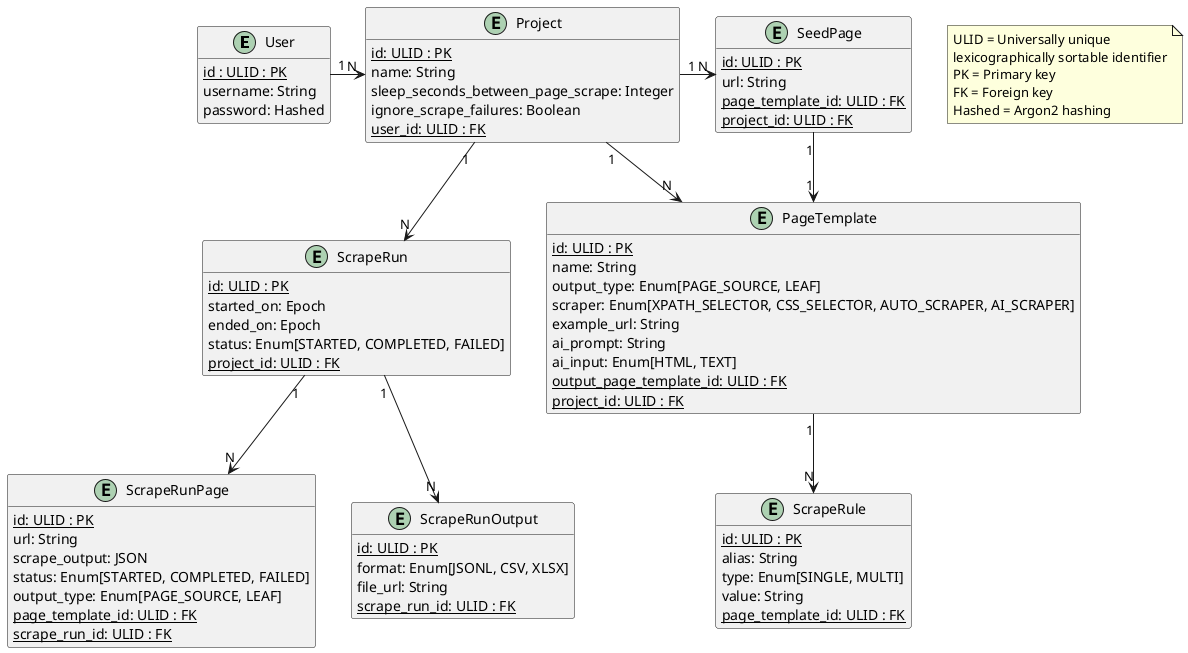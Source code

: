 @startuml
entity User {
    {static} id : ULID : PK
    username: String
    password: Hashed
}
entity Project {
    {static} id: ULID : PK
    name: String
    sleep_seconds_between_page_scrape: Integer
    ignore_scrape_failures: Boolean
    {static} user_id: ULID : FK
}
entity PageTemplate {
    {static} id: ULID : PK
    name: String
    output_type: Enum[PAGE_SOURCE, LEAF]
    scraper: Enum[XPATH_SELECTOR, CSS_SELECTOR, AUTO_SCRAPER, AI_SCRAPER]
    example_url: String
    ai_prompt: String
    ai_input: Enum[HTML, TEXT]
    {static} output_page_template_id: ULID : FK
    {static} project_id: ULID : FK
}
entity ScrapeRule {
    {static} id: ULID : PK
    alias: String
    type: Enum[SINGLE, MULTI]
    value: String
    {static} page_template_id: ULID : FK
}
entity SeedPage {
    {static} id: ULID : PK
    url: String
    {static} page_template_id: ULID : FK
    {static} project_id: ULID : FK
}
entity ScrapeRun {
    {static} id: ULID : PK
    started_on: Epoch
    ended_on: Epoch
    status: Enum[STARTED, COMPLETED, FAILED]
    {static} project_id: ULID : FK
}
entity ScrapeRunPage {
    {static} id: ULID : PK
    url: String
    scrape_output: JSON
    status: Enum[STARTED, COMPLETED, FAILED]
    output_type: Enum[PAGE_SOURCE, LEAF]
    {static} page_template_id: ULID : FK
    {static} scrape_run_id: ULID : FK
}
entity ScrapeRunOutput {
    {static} id: ULID : PK
    format: Enum[JSONL, CSV, XLSX]
    file_url: String
    {static} scrape_run_id: ULID : FK
}

User "1" -right-> "N" Project
Project "1" -down-> "N" PageTemplate
Project "1" -right-> "N" SeedPage
SeedPage "1" -down-> "1" PageTemplate
PageTemplate "1" --> "N" ScrapeRule
Project "1" --> "N" ScrapeRun
ScrapeRun "1" --> "N" ScrapeRunPage
ScrapeRun "1" --> "N" ScrapeRunOutput

hide User methods
hide Project methods
hide PageTemplate methods
hide SeedPage methods
hide ScrapeRule methods
hide ScrapeRun methods
hide ScrapeRunPage methods
hide ScrapeRunOutput methods

note as N1
    ULID = Universally unique 
    lexicographically sortable identifier
    PK = Primary key
    FK = Foreign key
    Hashed = Argon2 hashing
end note

@enduml